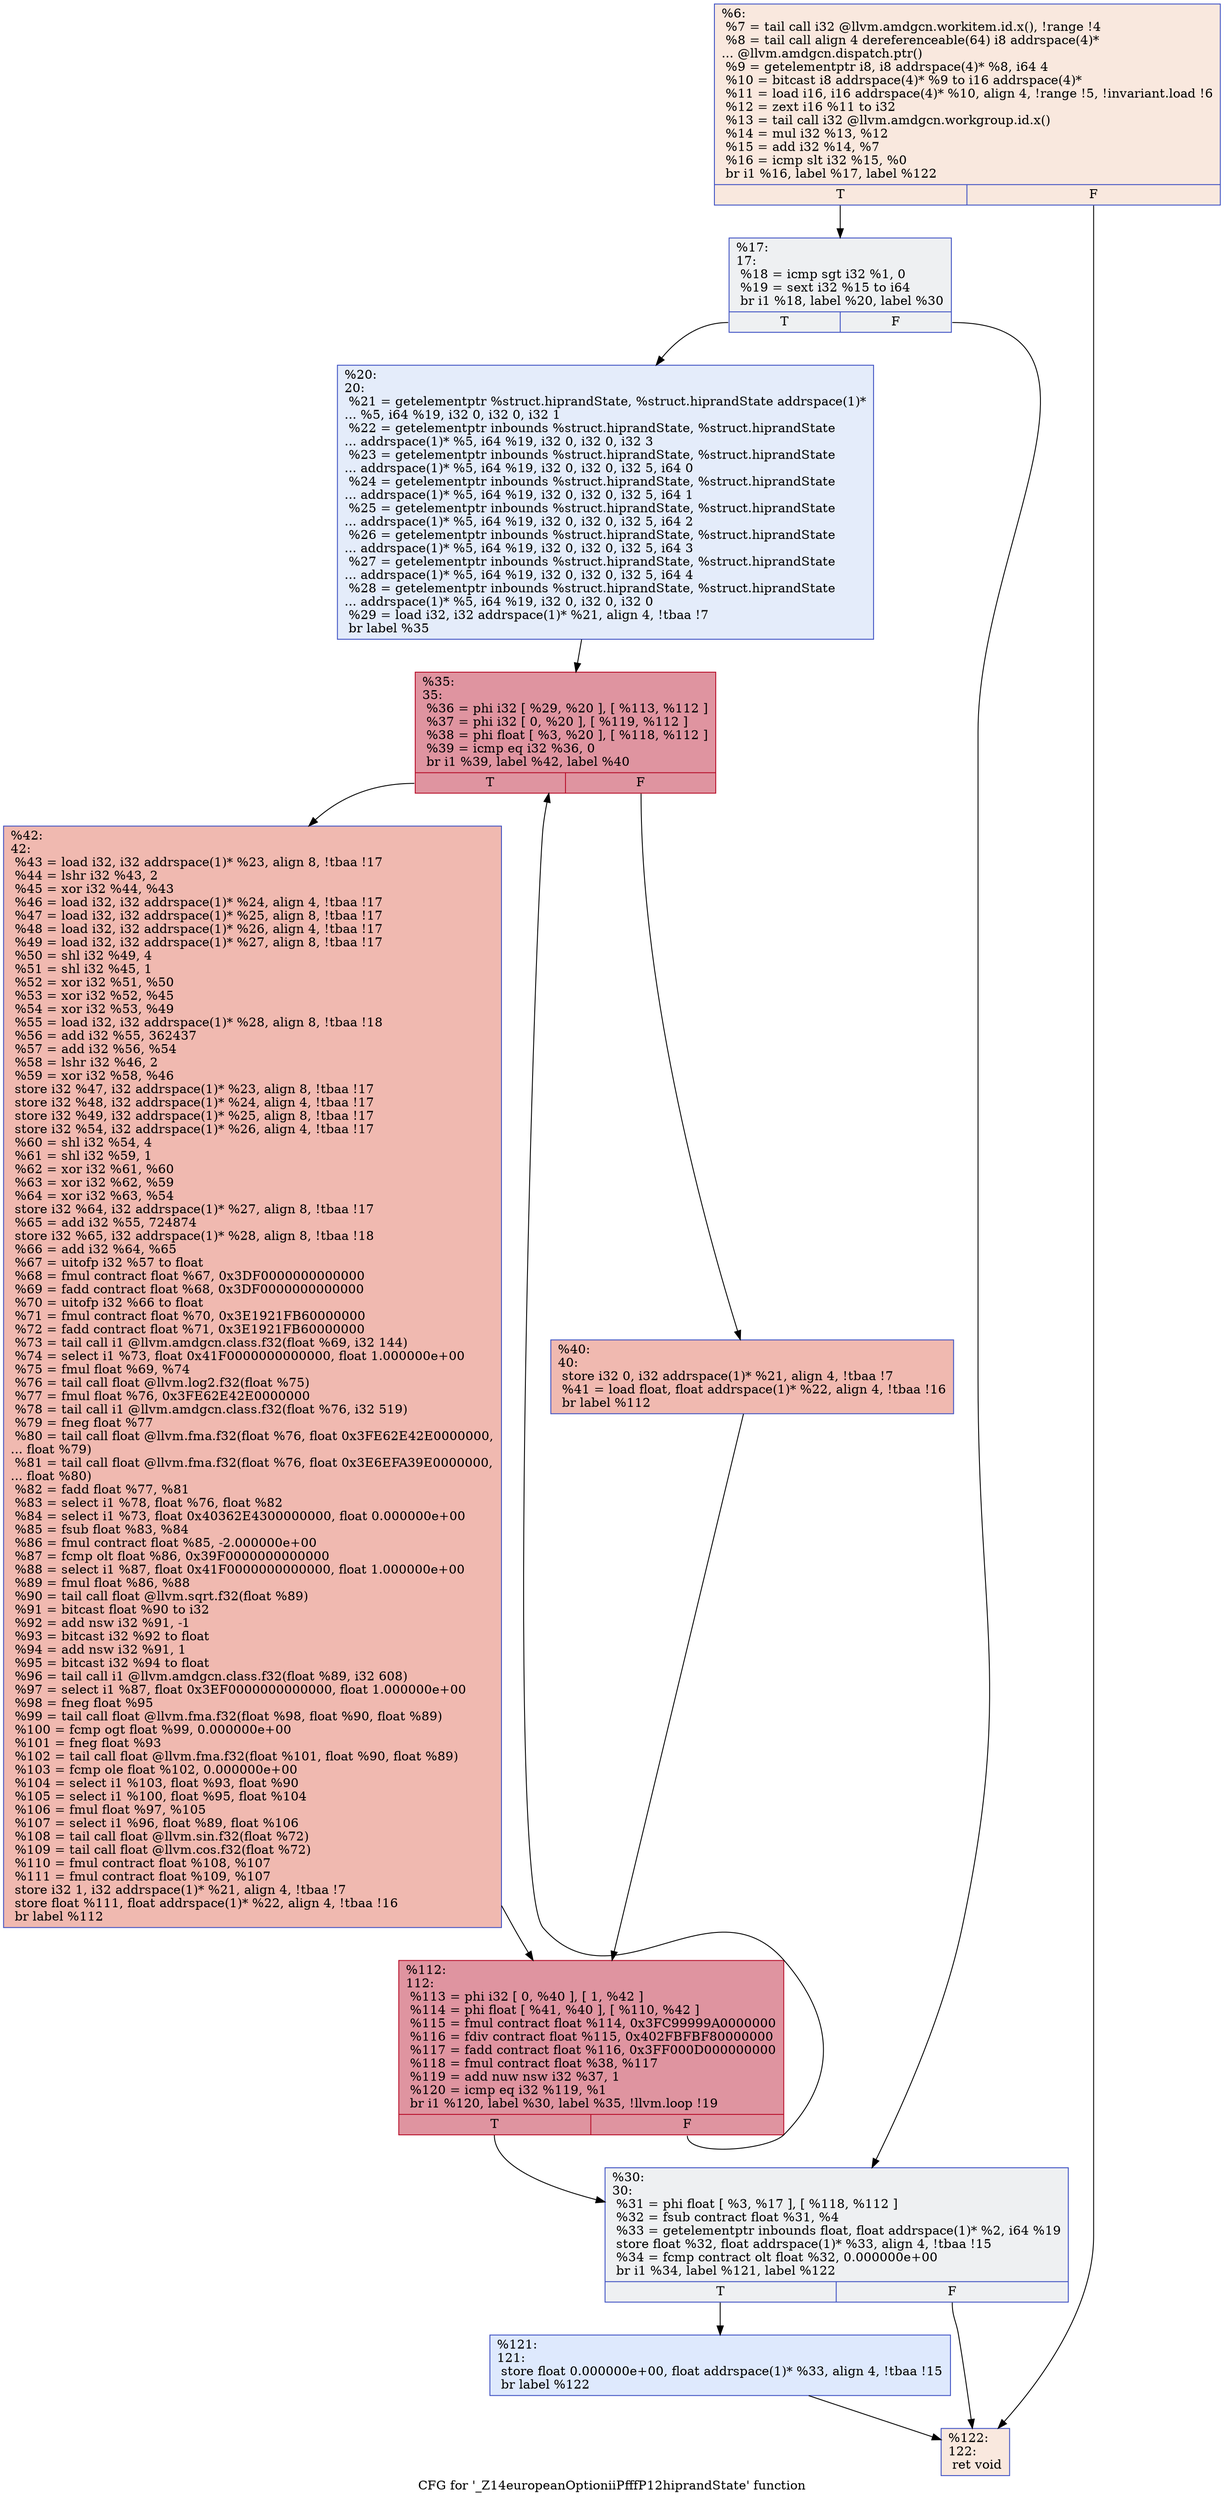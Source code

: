 digraph "CFG for '_Z14europeanOptioniiPfffP12hiprandState' function" {
	label="CFG for '_Z14europeanOptioniiPfffP12hiprandState' function";

	Node0x46d7720 [shape=record,color="#3d50c3ff", style=filled, fillcolor="#f2cab570",label="{%6:\l  %7 = tail call i32 @llvm.amdgcn.workitem.id.x(), !range !4\l  %8 = tail call align 4 dereferenceable(64) i8 addrspace(4)*\l... @llvm.amdgcn.dispatch.ptr()\l  %9 = getelementptr i8, i8 addrspace(4)* %8, i64 4\l  %10 = bitcast i8 addrspace(4)* %9 to i16 addrspace(4)*\l  %11 = load i16, i16 addrspace(4)* %10, align 4, !range !5, !invariant.load !6\l  %12 = zext i16 %11 to i32\l  %13 = tail call i32 @llvm.amdgcn.workgroup.id.x()\l  %14 = mul i32 %13, %12\l  %15 = add i32 %14, %7\l  %16 = icmp slt i32 %15, %0\l  br i1 %16, label %17, label %122\l|{<s0>T|<s1>F}}"];
	Node0x46d7720:s0 -> Node0x46d8680;
	Node0x46d7720:s1 -> Node0x46d96a0;
	Node0x46d8680 [shape=record,color="#3d50c3ff", style=filled, fillcolor="#d9dce170",label="{%17:\l17:                                               \l  %18 = icmp sgt i32 %1, 0\l  %19 = sext i32 %15 to i64\l  br i1 %18, label %20, label %30\l|{<s0>T|<s1>F}}"];
	Node0x46d8680:s0 -> Node0x46d98e0;
	Node0x46d8680:s1 -> Node0x46d9930;
	Node0x46d98e0 [shape=record,color="#3d50c3ff", style=filled, fillcolor="#c1d4f470",label="{%20:\l20:                                               \l  %21 = getelementptr %struct.hiprandState, %struct.hiprandState addrspace(1)*\l... %5, i64 %19, i32 0, i32 0, i32 1\l  %22 = getelementptr inbounds %struct.hiprandState, %struct.hiprandState\l... addrspace(1)* %5, i64 %19, i32 0, i32 0, i32 3\l  %23 = getelementptr inbounds %struct.hiprandState, %struct.hiprandState\l... addrspace(1)* %5, i64 %19, i32 0, i32 0, i32 5, i64 0\l  %24 = getelementptr inbounds %struct.hiprandState, %struct.hiprandState\l... addrspace(1)* %5, i64 %19, i32 0, i32 0, i32 5, i64 1\l  %25 = getelementptr inbounds %struct.hiprandState, %struct.hiprandState\l... addrspace(1)* %5, i64 %19, i32 0, i32 0, i32 5, i64 2\l  %26 = getelementptr inbounds %struct.hiprandState, %struct.hiprandState\l... addrspace(1)* %5, i64 %19, i32 0, i32 0, i32 5, i64 3\l  %27 = getelementptr inbounds %struct.hiprandState, %struct.hiprandState\l... addrspace(1)* %5, i64 %19, i32 0, i32 0, i32 5, i64 4\l  %28 = getelementptr inbounds %struct.hiprandState, %struct.hiprandState\l... addrspace(1)* %5, i64 %19, i32 0, i32 0, i32 0\l  %29 = load i32, i32 addrspace(1)* %21, align 4, !tbaa !7\l  br label %35\l}"];
	Node0x46d98e0 -> Node0x46da640;
	Node0x46d9930 [shape=record,color="#3d50c3ff", style=filled, fillcolor="#d9dce170",label="{%30:\l30:                                               \l  %31 = phi float [ %3, %17 ], [ %118, %112 ]\l  %32 = fsub contract float %31, %4\l  %33 = getelementptr inbounds float, float addrspace(1)* %2, i64 %19\l  store float %32, float addrspace(1)* %33, align 4, !tbaa !15\l  %34 = fcmp contract olt float %32, 0.000000e+00\l  br i1 %34, label %121, label %122\l|{<s0>T|<s1>F}}"];
	Node0x46d9930:s0 -> Node0x46db790;
	Node0x46d9930:s1 -> Node0x46d96a0;
	Node0x46da640 [shape=record,color="#b70d28ff", style=filled, fillcolor="#b70d2870",label="{%35:\l35:                                               \l  %36 = phi i32 [ %29, %20 ], [ %113, %112 ]\l  %37 = phi i32 [ 0, %20 ], [ %119, %112 ]\l  %38 = phi float [ %3, %20 ], [ %118, %112 ]\l  %39 = icmp eq i32 %36, 0\l  br i1 %39, label %42, label %40\l|{<s0>T|<s1>F}}"];
	Node0x46da640:s0 -> Node0x46dbbe0;
	Node0x46da640:s1 -> Node0x46dbc70;
	Node0x46dbc70 [shape=record,color="#3d50c3ff", style=filled, fillcolor="#de614d70",label="{%40:\l40:                                               \l  store i32 0, i32 addrspace(1)* %21, align 4, !tbaa !7\l  %41 = load float, float addrspace(1)* %22, align 4, !tbaa !16\l  br label %112\l}"];
	Node0x46dbc70 -> Node0x46da740;
	Node0x46dbbe0 [shape=record,color="#3d50c3ff", style=filled, fillcolor="#de614d70",label="{%42:\l42:                                               \l  %43 = load i32, i32 addrspace(1)* %23, align 8, !tbaa !17\l  %44 = lshr i32 %43, 2\l  %45 = xor i32 %44, %43\l  %46 = load i32, i32 addrspace(1)* %24, align 4, !tbaa !17\l  %47 = load i32, i32 addrspace(1)* %25, align 8, !tbaa !17\l  %48 = load i32, i32 addrspace(1)* %26, align 4, !tbaa !17\l  %49 = load i32, i32 addrspace(1)* %27, align 8, !tbaa !17\l  %50 = shl i32 %49, 4\l  %51 = shl i32 %45, 1\l  %52 = xor i32 %51, %50\l  %53 = xor i32 %52, %45\l  %54 = xor i32 %53, %49\l  %55 = load i32, i32 addrspace(1)* %28, align 8, !tbaa !18\l  %56 = add i32 %55, 362437\l  %57 = add i32 %56, %54\l  %58 = lshr i32 %46, 2\l  %59 = xor i32 %58, %46\l  store i32 %47, i32 addrspace(1)* %23, align 8, !tbaa !17\l  store i32 %48, i32 addrspace(1)* %24, align 4, !tbaa !17\l  store i32 %49, i32 addrspace(1)* %25, align 8, !tbaa !17\l  store i32 %54, i32 addrspace(1)* %26, align 4, !tbaa !17\l  %60 = shl i32 %54, 4\l  %61 = shl i32 %59, 1\l  %62 = xor i32 %61, %60\l  %63 = xor i32 %62, %59\l  %64 = xor i32 %63, %54\l  store i32 %64, i32 addrspace(1)* %27, align 8, !tbaa !17\l  %65 = add i32 %55, 724874\l  store i32 %65, i32 addrspace(1)* %28, align 8, !tbaa !18\l  %66 = add i32 %64, %65\l  %67 = uitofp i32 %57 to float\l  %68 = fmul contract float %67, 0x3DF0000000000000\l  %69 = fadd contract float %68, 0x3DF0000000000000\l  %70 = uitofp i32 %66 to float\l  %71 = fmul contract float %70, 0x3E1921FB60000000\l  %72 = fadd contract float %71, 0x3E1921FB60000000\l  %73 = tail call i1 @llvm.amdgcn.class.f32(float %69, i32 144)\l  %74 = select i1 %73, float 0x41F0000000000000, float 1.000000e+00\l  %75 = fmul float %69, %74\l  %76 = tail call float @llvm.log2.f32(float %75)\l  %77 = fmul float %76, 0x3FE62E42E0000000\l  %78 = tail call i1 @llvm.amdgcn.class.f32(float %76, i32 519)\l  %79 = fneg float %77\l  %80 = tail call float @llvm.fma.f32(float %76, float 0x3FE62E42E0000000,\l... float %79)\l  %81 = tail call float @llvm.fma.f32(float %76, float 0x3E6EFA39E0000000,\l... float %80)\l  %82 = fadd float %77, %81\l  %83 = select i1 %78, float %76, float %82\l  %84 = select i1 %73, float 0x40362E4300000000, float 0.000000e+00\l  %85 = fsub float %83, %84\l  %86 = fmul contract float %85, -2.000000e+00\l  %87 = fcmp olt float %86, 0x39F0000000000000\l  %88 = select i1 %87, float 0x41F0000000000000, float 1.000000e+00\l  %89 = fmul float %86, %88\l  %90 = tail call float @llvm.sqrt.f32(float %89)\l  %91 = bitcast float %90 to i32\l  %92 = add nsw i32 %91, -1\l  %93 = bitcast i32 %92 to float\l  %94 = add nsw i32 %91, 1\l  %95 = bitcast i32 %94 to float\l  %96 = tail call i1 @llvm.amdgcn.class.f32(float %89, i32 608)\l  %97 = select i1 %87, float 0x3EF0000000000000, float 1.000000e+00\l  %98 = fneg float %95\l  %99 = tail call float @llvm.fma.f32(float %98, float %90, float %89)\l  %100 = fcmp ogt float %99, 0.000000e+00\l  %101 = fneg float %93\l  %102 = tail call float @llvm.fma.f32(float %101, float %90, float %89)\l  %103 = fcmp ole float %102, 0.000000e+00\l  %104 = select i1 %103, float %93, float %90\l  %105 = select i1 %100, float %95, float %104\l  %106 = fmul float %97, %105\l  %107 = select i1 %96, float %89, float %106\l  %108 = tail call float @llvm.sin.f32(float %72)\l  %109 = tail call float @llvm.cos.f32(float %72)\l  %110 = fmul contract float %108, %107\l  %111 = fmul contract float %109, %107\l  store i32 1, i32 addrspace(1)* %21, align 4, !tbaa !7\l  store float %111, float addrspace(1)* %22, align 4, !tbaa !16\l  br label %112\l}"];
	Node0x46dbbe0 -> Node0x46da740;
	Node0x46da740 [shape=record,color="#b70d28ff", style=filled, fillcolor="#b70d2870",label="{%112:\l112:                                              \l  %113 = phi i32 [ 0, %40 ], [ 1, %42 ]\l  %114 = phi float [ %41, %40 ], [ %110, %42 ]\l  %115 = fmul contract float %114, 0x3FC99999A0000000\l  %116 = fdiv contract float %115, 0x402FBFBF80000000\l  %117 = fadd contract float %116, 0x3FF000D000000000\l  %118 = fmul contract float %38, %117\l  %119 = add nuw nsw i32 %37, 1\l  %120 = icmp eq i32 %119, %1\l  br i1 %120, label %30, label %35, !llvm.loop !19\l|{<s0>T|<s1>F}}"];
	Node0x46da740:s0 -> Node0x46d9930;
	Node0x46da740:s1 -> Node0x46da640;
	Node0x46db790 [shape=record,color="#3d50c3ff", style=filled, fillcolor="#b5cdfa70",label="{%121:\l121:                                              \l  store float 0.000000e+00, float addrspace(1)* %33, align 4, !tbaa !15\l  br label %122\l}"];
	Node0x46db790 -> Node0x46d96a0;
	Node0x46d96a0 [shape=record,color="#3d50c3ff", style=filled, fillcolor="#f2cab570",label="{%122:\l122:                                              \l  ret void\l}"];
}
